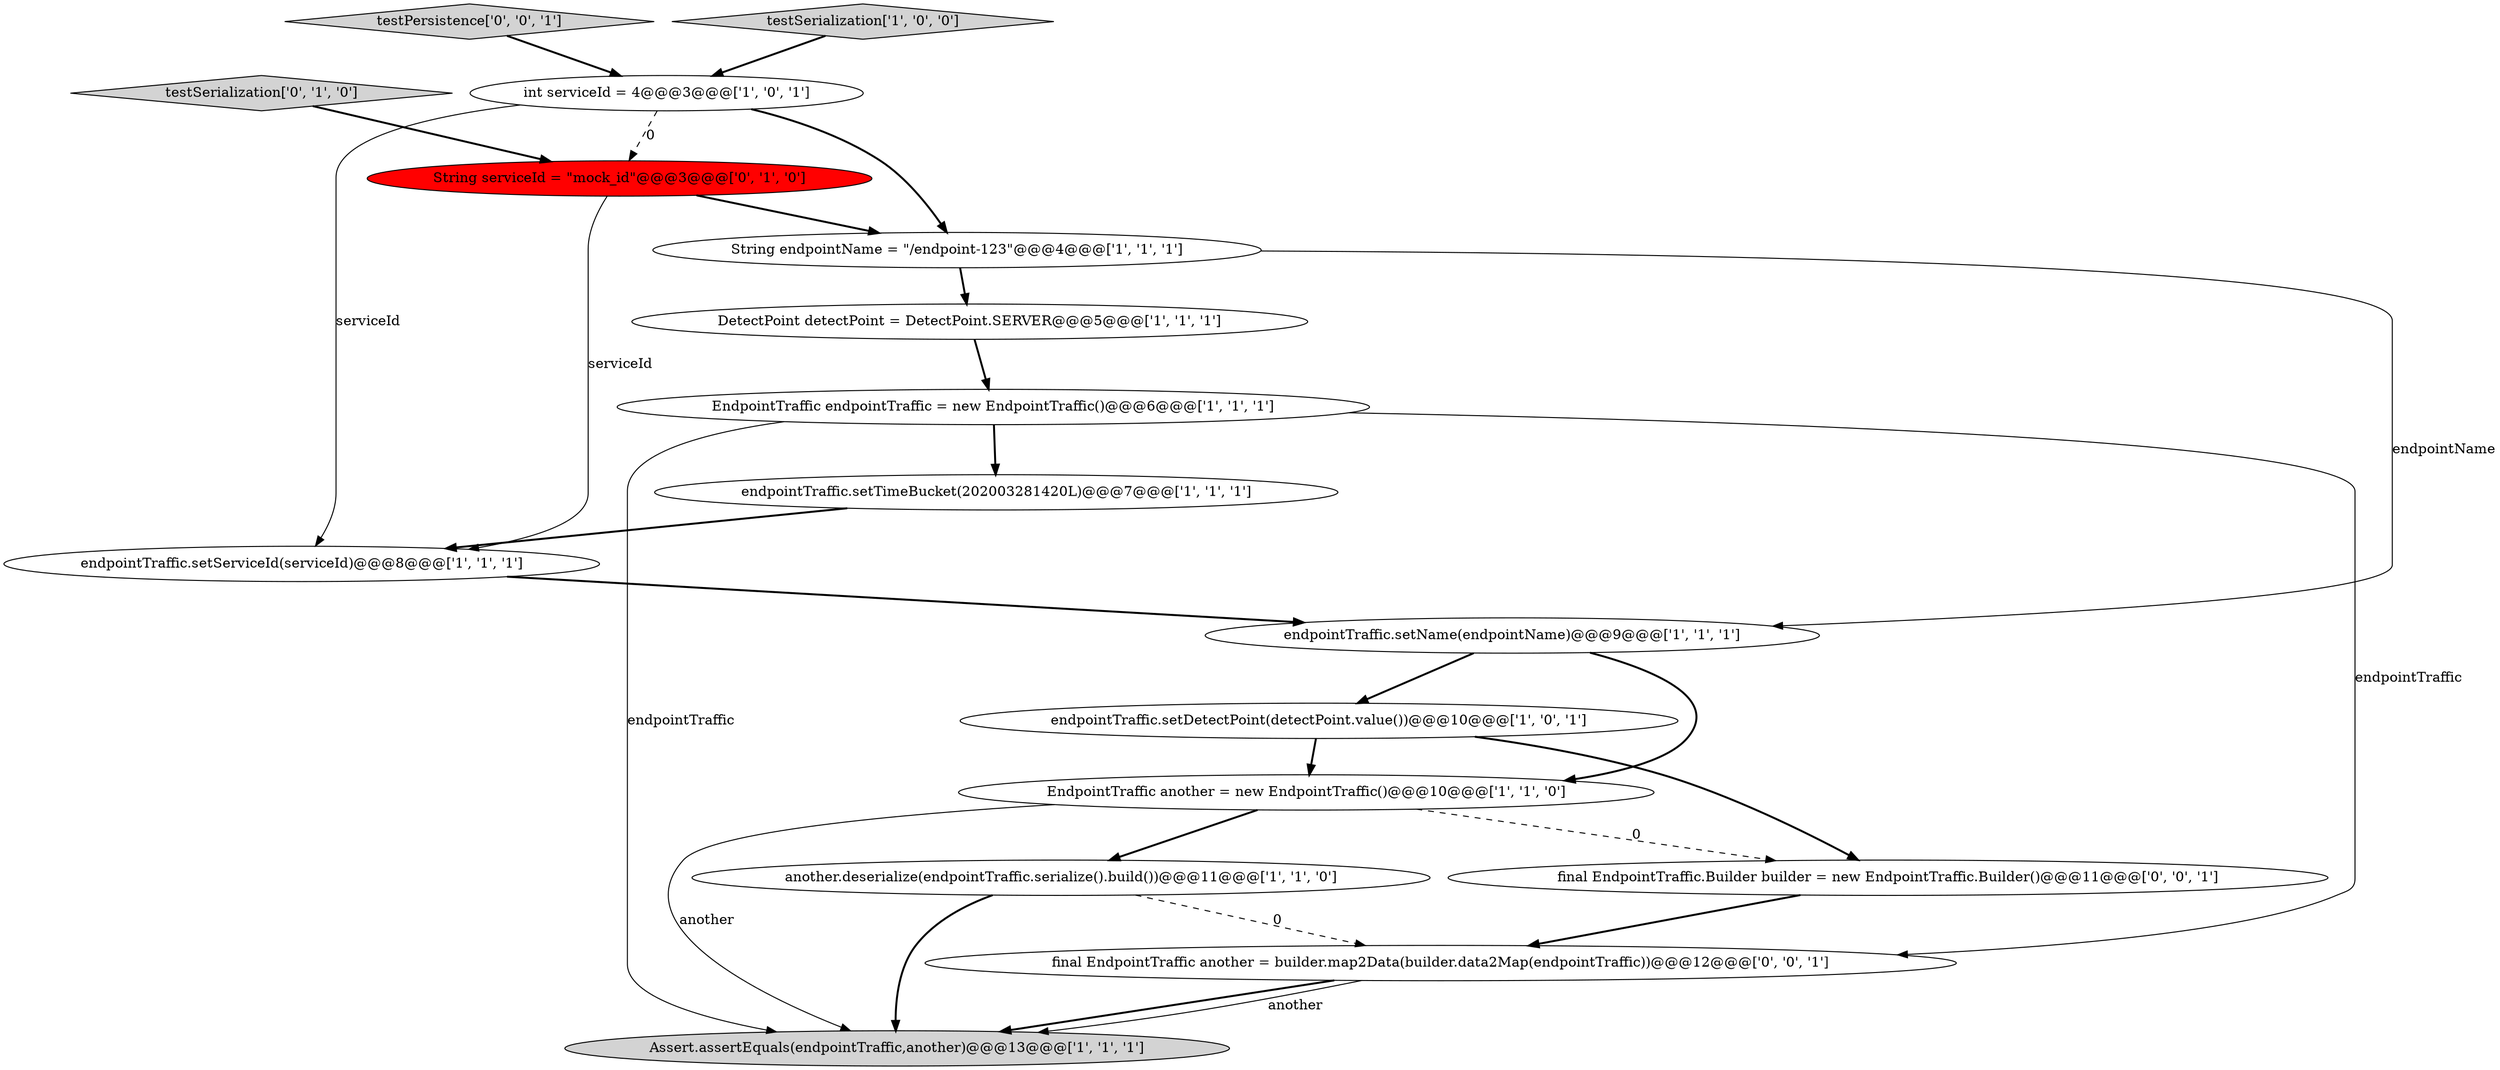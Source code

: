 digraph {
14 [style = filled, label = "testPersistence['0', '0', '1']", fillcolor = lightgray, shape = diamond image = "AAA0AAABBB3BBB"];
3 [style = filled, label = "int serviceId = 4@@@3@@@['1', '0', '1']", fillcolor = white, shape = ellipse image = "AAA0AAABBB1BBB"];
8 [style = filled, label = "String endpointName = \"/endpoint-123\"@@@4@@@['1', '1', '1']", fillcolor = white, shape = ellipse image = "AAA0AAABBB1BBB"];
6 [style = filled, label = "DetectPoint detectPoint = DetectPoint.SERVER@@@5@@@['1', '1', '1']", fillcolor = white, shape = ellipse image = "AAA0AAABBB1BBB"];
7 [style = filled, label = "endpointTraffic.setServiceId(serviceId)@@@8@@@['1', '1', '1']", fillcolor = white, shape = ellipse image = "AAA0AAABBB1BBB"];
15 [style = filled, label = "final EndpointTraffic.Builder builder = new EndpointTraffic.Builder()@@@11@@@['0', '0', '1']", fillcolor = white, shape = ellipse image = "AAA0AAABBB3BBB"];
10 [style = filled, label = "Assert.assertEquals(endpointTraffic,another)@@@13@@@['1', '1', '1']", fillcolor = lightgray, shape = ellipse image = "AAA0AAABBB1BBB"];
13 [style = filled, label = "testSerialization['0', '1', '0']", fillcolor = lightgray, shape = diamond image = "AAA0AAABBB2BBB"];
5 [style = filled, label = "testSerialization['1', '0', '0']", fillcolor = lightgray, shape = diamond image = "AAA0AAABBB1BBB"];
0 [style = filled, label = "endpointTraffic.setName(endpointName)@@@9@@@['1', '1', '1']", fillcolor = white, shape = ellipse image = "AAA0AAABBB1BBB"];
4 [style = filled, label = "endpointTraffic.setTimeBucket(202003281420L)@@@7@@@['1', '1', '1']", fillcolor = white, shape = ellipse image = "AAA0AAABBB1BBB"];
2 [style = filled, label = "EndpointTraffic another = new EndpointTraffic()@@@10@@@['1', '1', '0']", fillcolor = white, shape = ellipse image = "AAA0AAABBB1BBB"];
12 [style = filled, label = "String serviceId = \"mock_id\"@@@3@@@['0', '1', '0']", fillcolor = red, shape = ellipse image = "AAA1AAABBB2BBB"];
9 [style = filled, label = "endpointTraffic.setDetectPoint(detectPoint.value())@@@10@@@['1', '0', '1']", fillcolor = white, shape = ellipse image = "AAA0AAABBB1BBB"];
1 [style = filled, label = "EndpointTraffic endpointTraffic = new EndpointTraffic()@@@6@@@['1', '1', '1']", fillcolor = white, shape = ellipse image = "AAA0AAABBB1BBB"];
16 [style = filled, label = "final EndpointTraffic another = builder.map2Data(builder.data2Map(endpointTraffic))@@@12@@@['0', '0', '1']", fillcolor = white, shape = ellipse image = "AAA0AAABBB3BBB"];
11 [style = filled, label = "another.deserialize(endpointTraffic.serialize().build())@@@11@@@['1', '1', '0']", fillcolor = white, shape = ellipse image = "AAA0AAABBB1BBB"];
5->3 [style = bold, label=""];
14->3 [style = bold, label=""];
1->10 [style = solid, label="endpointTraffic"];
1->4 [style = bold, label=""];
0->9 [style = bold, label=""];
9->2 [style = bold, label=""];
16->10 [style = bold, label=""];
11->16 [style = dashed, label="0"];
0->2 [style = bold, label=""];
16->10 [style = solid, label="another"];
8->6 [style = bold, label=""];
7->0 [style = bold, label=""];
1->16 [style = solid, label="endpointTraffic"];
15->16 [style = bold, label=""];
4->7 [style = bold, label=""];
2->15 [style = dashed, label="0"];
6->1 [style = bold, label=""];
3->7 [style = solid, label="serviceId"];
2->10 [style = solid, label="another"];
13->12 [style = bold, label=""];
3->12 [style = dashed, label="0"];
11->10 [style = bold, label=""];
12->8 [style = bold, label=""];
9->15 [style = bold, label=""];
3->8 [style = bold, label=""];
12->7 [style = solid, label="serviceId"];
8->0 [style = solid, label="endpointName"];
2->11 [style = bold, label=""];
}
